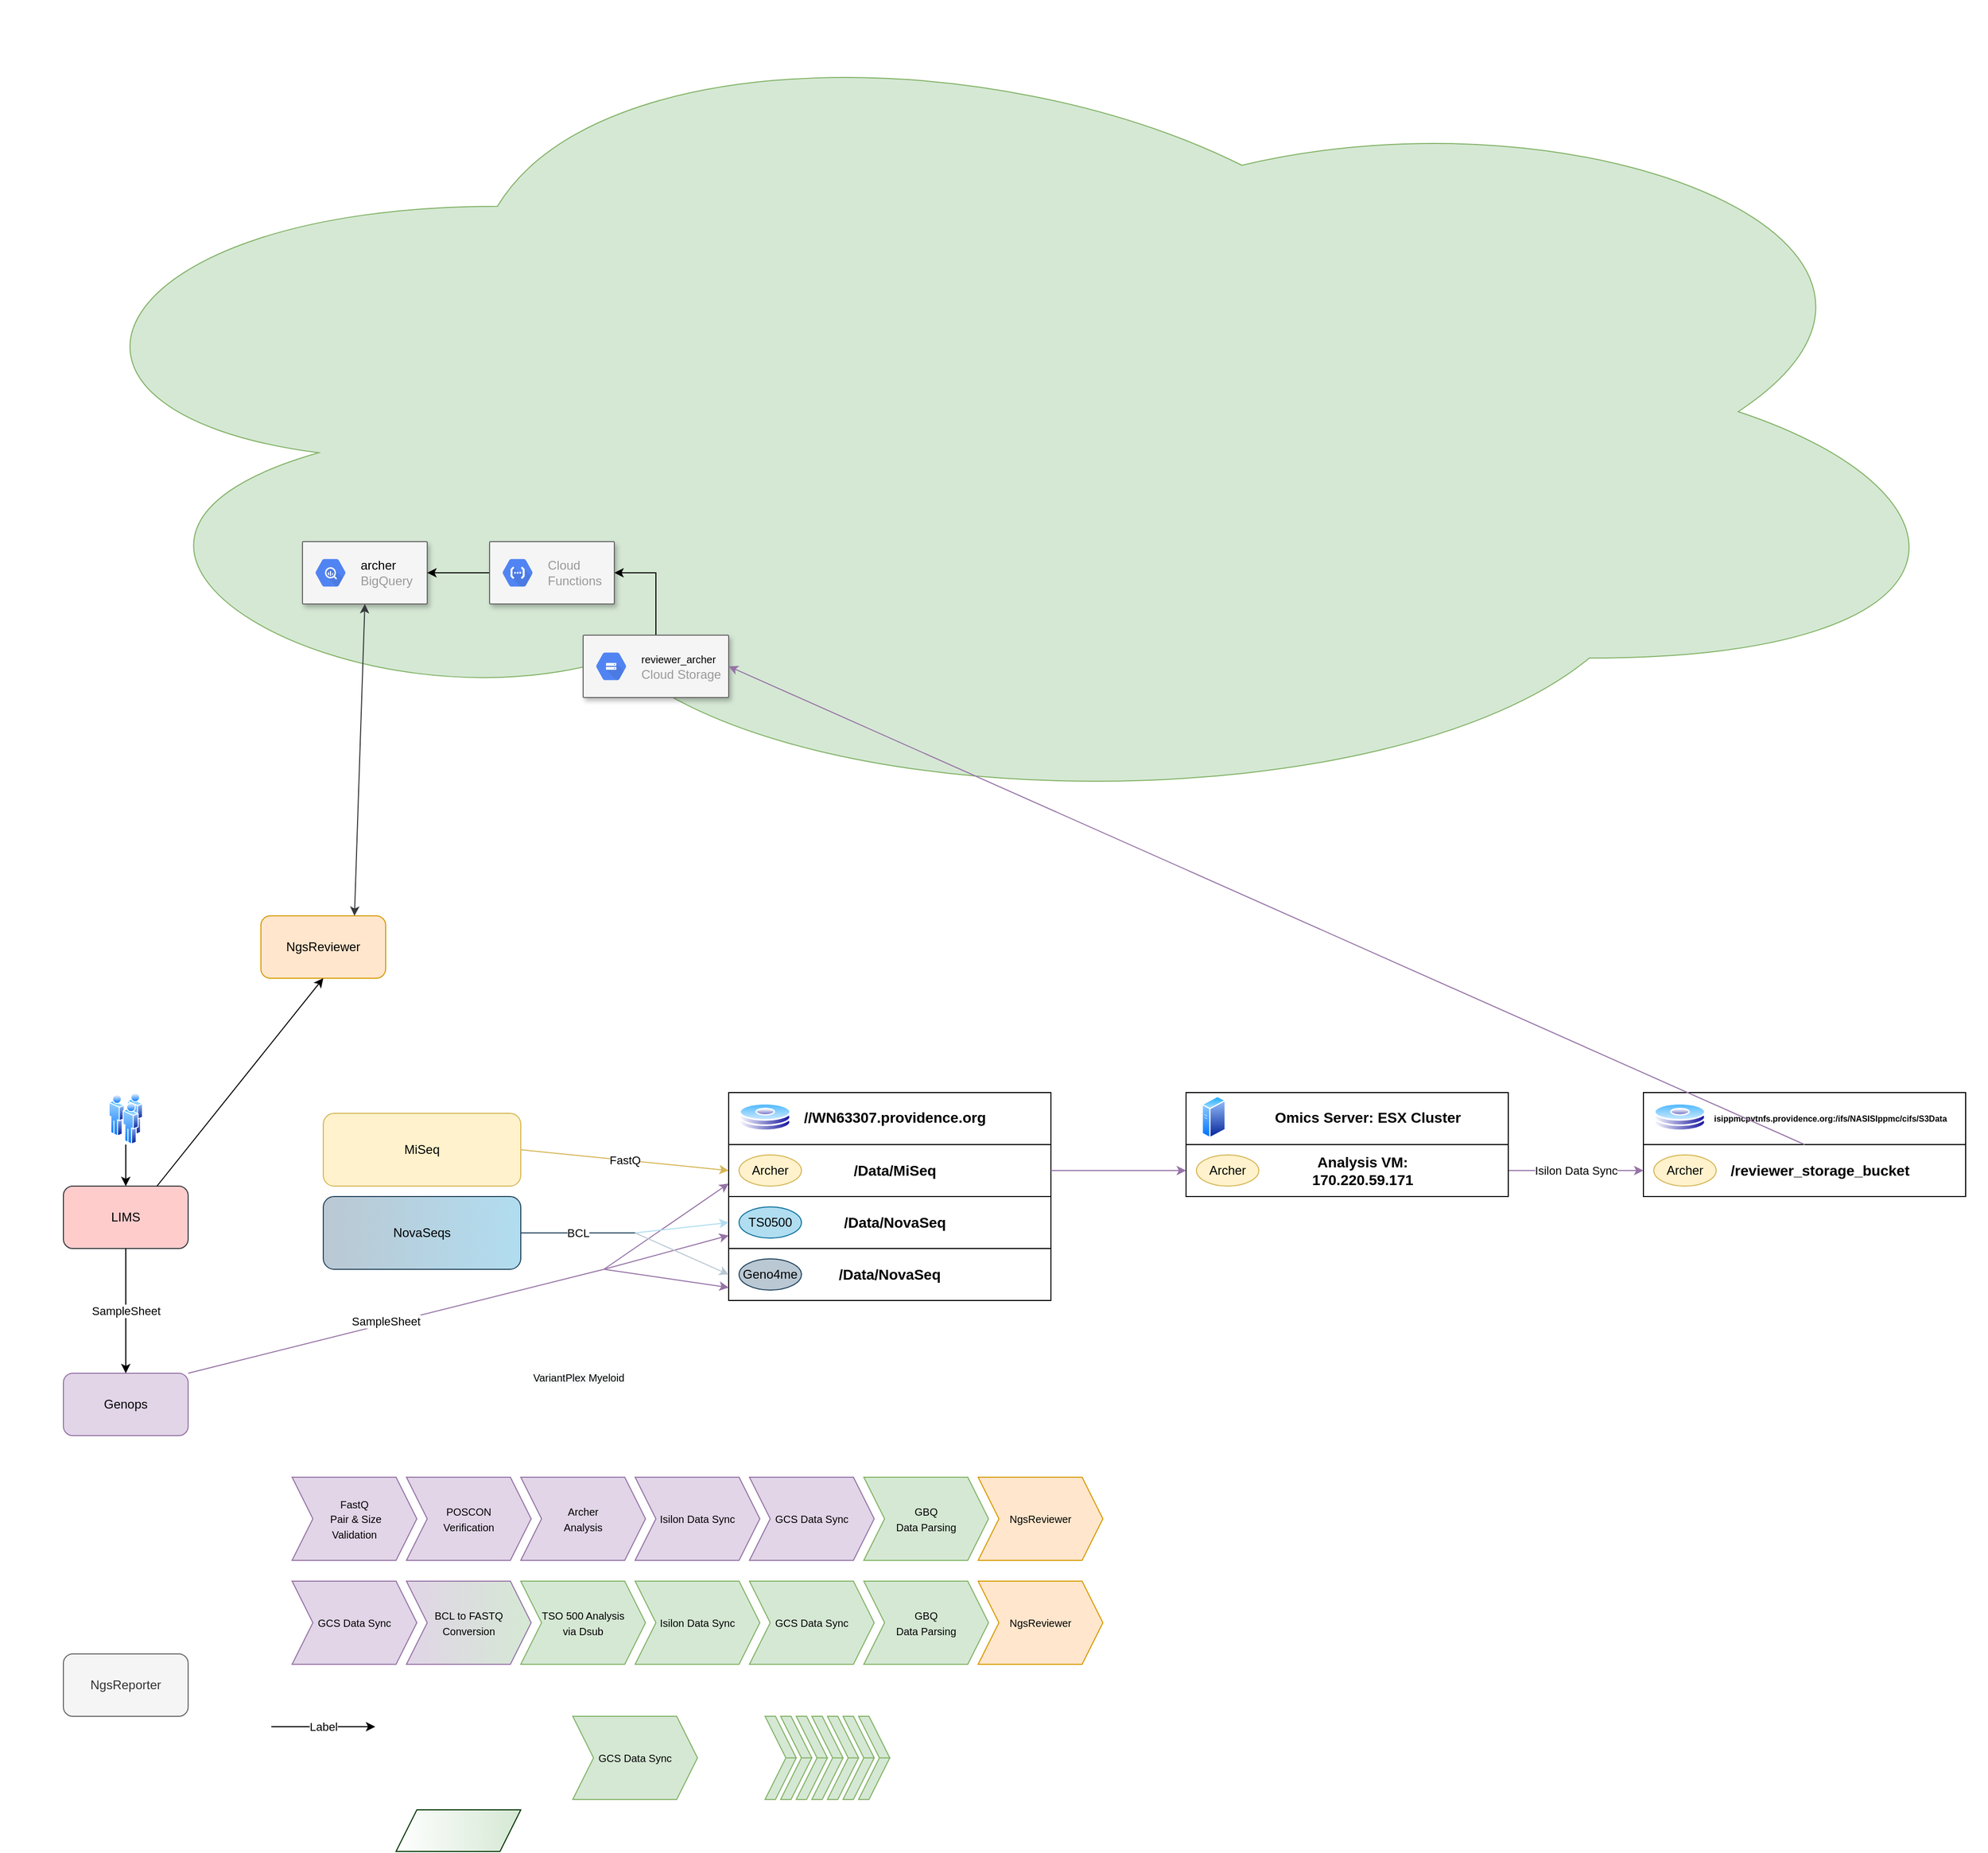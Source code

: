 <mxfile version="15.1.0" type="github">
  <diagram id="yPxyJZ8AM_hMuL3Unpa9" name="complex gitflow">
    <mxGraphModel dx="1925" dy="2162" grid="1" gridSize="10" guides="1" tooltips="1" connect="1" arrows="1" fold="1" page="1" pageScale="1" pageWidth="1100" pageHeight="850" math="0" shadow="0">
      <root>
        <mxCell id="0" />
        <mxCell id="1" parent="0" />
        <mxCell id="WrQY5icMR6syhaIgD9Ea-43" value="" style="endArrow=none;html=1;exitX=1;exitY=0;exitDx=0;exitDy=0;fillColor=#e1d5e7;strokeColor=#9673a6;entryX=0.433;entryY=0.583;entryDx=0;entryDy=0;entryPerimeter=0;endFill=0;" edge="1" parent="1" source="WrQY5icMR6syhaIgD9Ea-9" target="WrQY5icMR6syhaIgD9Ea-47">
          <mxGeometry relative="1" as="geometry">
            <mxPoint x="-730" y="520" as="sourcePoint" />
            <mxPoint x="-470" y="160" as="targetPoint" />
          </mxGeometry>
        </mxCell>
        <mxCell id="WrQY5icMR6syhaIgD9Ea-44" value="SampleSheet" style="edgeLabel;resizable=0;html=1;align=center;verticalAlign=middle;" connectable="0" vertex="1" parent="WrQY5icMR6syhaIgD9Ea-43">
          <mxGeometry relative="1" as="geometry">
            <mxPoint x="-10" as="offset" />
          </mxGeometry>
        </mxCell>
        <mxCell id="WrQY5icMR6syhaIgD9Ea-1" value="MiSeq" style="rounded=1;whiteSpace=wrap;html=1;fillColor=#fff2cc;strokeColor=#d6b656;" vertex="1" parent="1">
          <mxGeometry x="-790" y="20" width="190" height="70" as="geometry" />
        </mxCell>
        <mxCell id="WrQY5icMR6syhaIgD9Ea-2" value="LIMS" style="rounded=1;whiteSpace=wrap;html=1;fillColor=#ffcccc;strokeColor=#36393d;" vertex="1" parent="1">
          <mxGeometry x="-1040" y="90" width="120" height="60" as="geometry" />
        </mxCell>
        <mxCell id="WrQY5icMR6syhaIgD9Ea-3" value="NovaSeqs" style="rounded=1;whiteSpace=wrap;html=1;strokeColor=#23445d;gradientDirection=east;fillColor=#BAC8D3;gradientColor=#B1DDF0;" vertex="1" parent="1">
          <mxGeometry x="-790" y="100" width="190" height="70" as="geometry" />
        </mxCell>
        <mxCell id="WrQY5icMR6syhaIgD9Ea-9" value="Genops" style="rounded=1;whiteSpace=wrap;html=1;fillColor=#e1d5e7;strokeColor=#9673a6;" vertex="1" parent="1">
          <mxGeometry x="-1040" y="270" width="120" height="60" as="geometry" />
        </mxCell>
        <mxCell id="WrQY5icMR6syhaIgD9Ea-27" value="" style="endArrow=classic;html=1;exitX=0.5;exitY=1;exitDx=0;exitDy=0;entryX=0.5;entryY=0;entryDx=0;entryDy=0;fillColor=#ffff88;" edge="1" parent="1" source="WrQY5icMR6syhaIgD9Ea-2" target="WrQY5icMR6syhaIgD9Ea-9">
          <mxGeometry relative="1" as="geometry">
            <mxPoint x="-980" y="360" as="sourcePoint" />
            <mxPoint x="-880" y="360" as="targetPoint" />
          </mxGeometry>
        </mxCell>
        <mxCell id="WrQY5icMR6syhaIgD9Ea-28" value="SampleSheet" style="edgeLabel;resizable=0;html=1;align=center;verticalAlign=middle;" connectable="0" vertex="1" parent="WrQY5icMR6syhaIgD9Ea-27">
          <mxGeometry relative="1" as="geometry" />
        </mxCell>
        <mxCell id="WrQY5icMR6syhaIgD9Ea-33" value="" style="endArrow=none;html=1;exitX=1;exitY=0.5;exitDx=0;exitDy=0;fillColor=#bac8d3;strokeColor=#23445d;endFill=0;" edge="1" parent="1" source="WrQY5icMR6syhaIgD9Ea-3">
          <mxGeometry relative="1" as="geometry">
            <mxPoint x="-540" y="380" as="sourcePoint" />
            <mxPoint x="-490" y="135" as="targetPoint" />
          </mxGeometry>
        </mxCell>
        <mxCell id="WrQY5icMR6syhaIgD9Ea-34" value="BCL" style="edgeLabel;resizable=0;html=1;align=center;verticalAlign=middle;" connectable="0" vertex="1" parent="WrQY5icMR6syhaIgD9Ea-33">
          <mxGeometry relative="1" as="geometry" />
        </mxCell>
        <mxCell id="WrQY5icMR6syhaIgD9Ea-35" value="" style="endArrow=classic;html=1;exitX=1;exitY=0.5;exitDx=0;exitDy=0;entryX=0;entryY=0.5;entryDx=0;entryDy=0;fillColor=#fff2cc;strokeColor=#d6b656;" edge="1" parent="1" source="WrQY5icMR6syhaIgD9Ea-1" target="WrQY5icMR6syhaIgD9Ea-14">
          <mxGeometry relative="1" as="geometry">
            <mxPoint x="-580" y="189.71" as="sourcePoint" />
            <mxPoint x="-480" y="189.71" as="targetPoint" />
          </mxGeometry>
        </mxCell>
        <mxCell id="WrQY5icMR6syhaIgD9Ea-36" value="FastQ" style="edgeLabel;resizable=0;html=1;align=center;verticalAlign=middle;" connectable="0" vertex="1" parent="WrQY5icMR6syhaIgD9Ea-35">
          <mxGeometry relative="1" as="geometry" />
        </mxCell>
        <mxCell id="WrQY5icMR6syhaIgD9Ea-39" value="" style="endArrow=classic;html=1;" edge="1" parent="1">
          <mxGeometry relative="1" as="geometry">
            <mxPoint x="-840" y="610" as="sourcePoint" />
            <mxPoint x="-740" y="610" as="targetPoint" />
          </mxGeometry>
        </mxCell>
        <mxCell id="WrQY5icMR6syhaIgD9Ea-40" value="Label" style="edgeLabel;resizable=0;html=1;align=center;verticalAlign=middle;" connectable="0" vertex="1" parent="WrQY5icMR6syhaIgD9Ea-39">
          <mxGeometry relative="1" as="geometry" />
        </mxCell>
        <mxCell id="WrQY5icMR6syhaIgD9Ea-41" value="" style="endArrow=classic;html=1;exitX=1;exitY=0.5;exitDx=0;exitDy=0;entryX=0;entryY=0.5;entryDx=0;entryDy=0;fillColor=#e1d5e7;strokeColor=#9673a6;" edge="1" parent="1" source="WrQY5icMR6syhaIgD9Ea-89" target="WrQY5icMR6syhaIgD9Ea-77">
          <mxGeometry relative="1" as="geometry">
            <mxPoint x="60" y="150" as="sourcePoint" />
            <mxPoint x="220" y="60" as="targetPoint" />
          </mxGeometry>
        </mxCell>
        <mxCell id="WrQY5icMR6syhaIgD9Ea-42" value="Isilon Data Sync" style="edgeLabel;resizable=0;html=1;align=center;verticalAlign=middle;" connectable="0" vertex="1" parent="WrQY5icMR6syhaIgD9Ea-41">
          <mxGeometry relative="1" as="geometry" />
        </mxCell>
        <mxCell id="WrQY5icMR6syhaIgD9Ea-46" value="" style="endArrow=classic;html=1;exitX=0.617;exitY=0.467;exitDx=0;exitDy=0;exitPerimeter=0;entryX=0;entryY=0.75;entryDx=0;entryDy=0;fillColor=#e1d5e7;strokeColor=#9673a6;" edge="1" parent="1" source="WrQY5icMR6syhaIgD9Ea-47" target="WrQY5icMR6syhaIgD9Ea-14">
          <mxGeometry width="50" height="50" relative="1" as="geometry">
            <mxPoint x="-430" y="120" as="sourcePoint" />
            <mxPoint x="-430" y="380" as="targetPoint" />
          </mxGeometry>
        </mxCell>
        <mxCell id="WrQY5icMR6syhaIgD9Ea-47" value="" style="shape=waypoint;sketch=0;fillStyle=solid;size=6;pointerEvents=1;points=[];fillColor=#e1d5e7;resizable=0;rotatable=0;perimeter=centerPerimeter;snapToPoint=1;strokeColor=#9673a6;opacity=0;" vertex="1" parent="1">
          <mxGeometry x="-540" y="150" width="40" height="40" as="geometry" />
        </mxCell>
        <mxCell id="WrQY5icMR6syhaIgD9Ea-48" value="" style="endArrow=classic;html=1;entryX=0;entryY=0.75;entryDx=0;entryDy=0;fillColor=#e1d5e7;strokeColor=#9673a6;" edge="1" parent="1" source="WrQY5icMR6syhaIgD9Ea-47" target="WrQY5icMR6syhaIgD9Ea-15">
          <mxGeometry width="50" height="50" relative="1" as="geometry">
            <mxPoint x="-460" y="170" as="sourcePoint" />
            <mxPoint x="-370" y="125" as="targetPoint" />
          </mxGeometry>
        </mxCell>
        <mxCell id="WrQY5icMR6syhaIgD9Ea-50" style="edgeStyle=orthogonalEdgeStyle;rounded=0;orthogonalLoop=1;jettySize=auto;html=1;exitX=0.5;exitY=1;exitDx=0;exitDy=0;entryX=0.5;entryY=0;entryDx=0;entryDy=0;endArrow=classic;endFill=1;" edge="1" parent="1" source="WrQY5icMR6syhaIgD9Ea-49" target="WrQY5icMR6syhaIgD9Ea-2">
          <mxGeometry relative="1" as="geometry" />
        </mxCell>
        <mxCell id="WrQY5icMR6syhaIgD9Ea-49" value="" style="aspect=fixed;perimeter=ellipsePerimeter;html=1;align=center;shadow=0;dashed=0;spacingTop=3;image;image=img/lib/active_directory/users.svg;gradientColor=#B0E3E6;gradientDirection=east;" vertex="1" parent="1">
          <mxGeometry x="-996.5" width="33" height="50" as="geometry" />
        </mxCell>
        <mxCell id="WrQY5icMR6syhaIgD9Ea-55" value="" style="group" vertex="1" connectable="0" parent="1">
          <mxGeometry x="-400" width="310" height="200" as="geometry" />
        </mxCell>
        <mxCell id="WrQY5icMR6syhaIgD9Ea-51" value="&lt;b&gt;&lt;font style=&quot;font-size: 14px&quot;&gt;/Data/NovaSeq&lt;/font&gt;&lt;/b&gt;" style="rounded=0;whiteSpace=wrap;html=1;" vertex="1" parent="WrQY5icMR6syhaIgD9Ea-55">
          <mxGeometry y="150" width="310" height="50" as="geometry" />
        </mxCell>
        <mxCell id="WrQY5icMR6syhaIgD9Ea-54" value="Geno4me" style="ellipse;whiteSpace=wrap;html=1;gradientDirection=east;fillColor=#bac8d3;strokeColor=#23445d;" vertex="1" parent="WrQY5icMR6syhaIgD9Ea-55">
          <mxGeometry x="10" y="160" width="60" height="30" as="geometry" />
        </mxCell>
        <mxCell id="WrQY5icMR6syhaIgD9Ea-12" value="" style="rounded=0;whiteSpace=wrap;html=1;" vertex="1" parent="WrQY5icMR6syhaIgD9Ea-55">
          <mxGeometry width="310" height="50" as="geometry" />
        </mxCell>
        <mxCell id="WrQY5icMR6syhaIgD9Ea-11" value="" style="aspect=fixed;perimeter=ellipsePerimeter;html=1;align=center;shadow=0;dashed=0;spacingTop=3;image;image=img/lib/active_directory/hard_disk.svg;" vertex="1" parent="WrQY5icMR6syhaIgD9Ea-55">
          <mxGeometry x="10" y="10" width="50" height="27" as="geometry" />
        </mxCell>
        <mxCell id="WrQY5icMR6syhaIgD9Ea-13" value="&lt;b&gt;&lt;font style=&quot;font-size: 14px&quot;&gt;//WN63307.providence.org&lt;/font&gt;&lt;/b&gt;" style="text;html=1;strokeColor=none;fillColor=none;align=center;verticalAlign=middle;whiteSpace=wrap;rounded=0;" vertex="1" parent="WrQY5icMR6syhaIgD9Ea-55">
          <mxGeometry x="70" y="13.5" width="180" height="20" as="geometry" />
        </mxCell>
        <mxCell id="WrQY5icMR6syhaIgD9Ea-14" value="" style="rounded=0;whiteSpace=wrap;html=1;" vertex="1" parent="WrQY5icMR6syhaIgD9Ea-55">
          <mxGeometry y="50" width="310" height="50" as="geometry" />
        </mxCell>
        <mxCell id="WrQY5icMR6syhaIgD9Ea-15" value="" style="rounded=0;whiteSpace=wrap;html=1;" vertex="1" parent="WrQY5icMR6syhaIgD9Ea-55">
          <mxGeometry y="100" width="310" height="50" as="geometry" />
        </mxCell>
        <mxCell id="WrQY5icMR6syhaIgD9Ea-17" value="&lt;b&gt;&lt;font style=&quot;font-size: 14px&quot;&gt;/Data/MiSeq&lt;/font&gt;&lt;/b&gt;" style="text;html=1;strokeColor=none;fillColor=none;align=center;verticalAlign=middle;whiteSpace=wrap;rounded=0;" vertex="1" parent="WrQY5icMR6syhaIgD9Ea-55">
          <mxGeometry x="70" y="65" width="180" height="20" as="geometry" />
        </mxCell>
        <mxCell id="WrQY5icMR6syhaIgD9Ea-18" value="&lt;b&gt;&lt;font style=&quot;font-size: 14px&quot;&gt;/Data/NovaSeq&lt;/font&gt;&lt;/b&gt;" style="text;html=1;strokeColor=none;fillColor=none;align=center;verticalAlign=middle;whiteSpace=wrap;rounded=0;" vertex="1" parent="WrQY5icMR6syhaIgD9Ea-55">
          <mxGeometry x="70" y="115" width="180" height="20" as="geometry" />
        </mxCell>
        <mxCell id="WrQY5icMR6syhaIgD9Ea-52" value="Archer" style="ellipse;whiteSpace=wrap;html=1;gradientDirection=east;fillColor=#fff2cc;strokeColor=#d6b656;" vertex="1" parent="WrQY5icMR6syhaIgD9Ea-55">
          <mxGeometry x="10" y="60" width="60" height="30" as="geometry" />
        </mxCell>
        <mxCell id="WrQY5icMR6syhaIgD9Ea-53" value="TS0500" style="ellipse;whiteSpace=wrap;html=1;gradientDirection=east;fillColor=#b1ddf0;strokeColor=#10739e;" vertex="1" parent="WrQY5icMR6syhaIgD9Ea-55">
          <mxGeometry x="10" y="110" width="60" height="30" as="geometry" />
        </mxCell>
        <mxCell id="WrQY5icMR6syhaIgD9Ea-56" value="" style="shape=waypoint;sketch=0;fillStyle=solid;size=6;pointerEvents=1;points=[];fillColor=none;resizable=0;rotatable=0;perimeter=centerPerimeter;snapToPoint=1;opacity=0;" vertex="1" parent="1">
          <mxGeometry x="-510" y="115" width="40" height="40" as="geometry" />
        </mxCell>
        <mxCell id="WrQY5icMR6syhaIgD9Ea-58" value="" style="endArrow=classic;html=1;entryX=0;entryY=0.5;entryDx=0;entryDy=0;fillColor=#b0e3e6;strokeColor=#B1DDF0;" edge="1" parent="1" source="WrQY5icMR6syhaIgD9Ea-56" target="WrQY5icMR6syhaIgD9Ea-15">
          <mxGeometry width="50" height="50" relative="1" as="geometry">
            <mxPoint x="-550" y="310" as="sourcePoint" />
            <mxPoint x="-500" y="260" as="targetPoint" />
          </mxGeometry>
        </mxCell>
        <mxCell id="WrQY5icMR6syhaIgD9Ea-59" value="" style="endArrow=classic;html=1;entryX=0;entryY=0.5;entryDx=0;entryDy=0;fillColor=#bac8d3;strokeColor=#BAC8D3;" edge="1" parent="1" source="WrQY5icMR6syhaIgD9Ea-56" target="WrQY5icMR6syhaIgD9Ea-51">
          <mxGeometry width="50" height="50" relative="1" as="geometry">
            <mxPoint x="-470" y="310" as="sourcePoint" />
            <mxPoint x="-420" y="260" as="targetPoint" />
          </mxGeometry>
        </mxCell>
        <mxCell id="WrQY5icMR6syhaIgD9Ea-60" value="" style="endArrow=classic;html=1;entryX=0;entryY=0.75;entryDx=0;entryDy=0;fillColor=#e1d5e7;strokeColor=#9673a6;exitX=0.569;exitY=0.565;exitDx=0;exitDy=0;exitPerimeter=0;" edge="1" parent="1" source="WrQY5icMR6syhaIgD9Ea-47" target="WrQY5icMR6syhaIgD9Ea-51">
          <mxGeometry width="50" height="50" relative="1" as="geometry">
            <mxPoint x="-510" y="180" as="sourcePoint" />
            <mxPoint x="-390" y="147.5" as="targetPoint" />
          </mxGeometry>
        </mxCell>
        <mxCell id="WrQY5icMR6syhaIgD9Ea-63" value="&lt;font style=&quot;font-size: 10px&quot;&gt;FastQ&lt;br&gt;&amp;nbsp;Pair &amp;amp; Size &lt;br&gt;Validation&lt;/font&gt;" style="shape=step;perimeter=stepPerimeter;whiteSpace=wrap;html=1;fixedSize=1;gradientDirection=east;fillColor=#e1d5e7;strokeColor=#9673a6;" vertex="1" parent="1">
          <mxGeometry x="-820" y="370" width="120" height="80" as="geometry" />
        </mxCell>
        <mxCell id="WrQY5icMR6syhaIgD9Ea-64" value="&lt;font style=&quot;font-size: 10px&quot;&gt;POSCON &lt;br&gt;Verification&lt;/font&gt;" style="shape=step;perimeter=stepPerimeter;whiteSpace=wrap;html=1;fixedSize=1;gradientDirection=east;fillColor=#e1d5e7;strokeColor=#9673a6;" vertex="1" parent="1">
          <mxGeometry x="-710" y="370" width="120" height="80" as="geometry" />
        </mxCell>
        <mxCell id="WrQY5icMR6syhaIgD9Ea-65" value="&lt;font style=&quot;font-size: 10px&quot;&gt;Archer &lt;br&gt;Analysis&lt;br&gt;&lt;/font&gt;" style="shape=step;perimeter=stepPerimeter;whiteSpace=wrap;html=1;fixedSize=1;gradientDirection=east;fillColor=#e1d5e7;strokeColor=#9673a6;" vertex="1" parent="1">
          <mxGeometry x="-600" y="370" width="120" height="80" as="geometry" />
        </mxCell>
        <mxCell id="WrQY5icMR6syhaIgD9Ea-66" value="&lt;font style=&quot;font-size: 10px&quot;&gt;Isilon Data Sync&lt;/font&gt;" style="shape=step;perimeter=stepPerimeter;whiteSpace=wrap;html=1;fixedSize=1;gradientDirection=east;fillColor=#e1d5e7;strokeColor=#9673a6;" vertex="1" parent="1">
          <mxGeometry x="-490" y="370" width="120" height="80" as="geometry" />
        </mxCell>
        <mxCell id="WrQY5icMR6syhaIgD9Ea-67" value="&lt;font style=&quot;font-size: 10px&quot;&gt;GCS Data Sync&lt;/font&gt;" style="shape=step;perimeter=stepPerimeter;whiteSpace=wrap;html=1;fixedSize=1;gradientDirection=east;fillColor=#e1d5e7;strokeColor=#9673a6;" vertex="1" parent="1">
          <mxGeometry x="-380" y="370" width="120" height="80" as="geometry" />
        </mxCell>
        <mxCell id="WrQY5icMR6syhaIgD9Ea-68" value="&lt;font style=&quot;font-size: 10px&quot;&gt;GBQ&lt;br&gt;Data Parsing&lt;/font&gt;" style="shape=step;perimeter=stepPerimeter;whiteSpace=wrap;html=1;fixedSize=1;gradientDirection=east;fillColor=#d5e8d4;strokeColor=#82b366;" vertex="1" parent="1">
          <mxGeometry x="-270" y="370" width="120" height="80" as="geometry" />
        </mxCell>
        <mxCell id="WrQY5icMR6syhaIgD9Ea-69" value="&lt;span style=&quot;color: rgb(0 , 0 , 0) ; font-family: &amp;#34;helvetica&amp;#34; ; font-size: 10px ; font-style: normal ; font-weight: 400 ; letter-spacing: normal ; text-align: center ; text-indent: 0px ; text-transform: none ; word-spacing: 0px ; background-color: rgb(248 , 249 , 250) ; display: inline ; float: none&quot;&gt;VariantPlex&amp;nbsp;&lt;/span&gt;&lt;span style=&quot;color: rgb(0 , 0 , 0) ; font-family: &amp;#34;helvetica&amp;#34; ; font-size: 10px ; font-style: normal ; font-weight: 400 ; letter-spacing: normal ; text-align: center ; text-indent: 0px ; text-transform: none ; word-spacing: 0px ; background-color: rgb(248 , 249 , 250) ; display: inline ; float: none&quot;&gt;Myeloid&lt;/span&gt;" style="text;whiteSpace=wrap;html=1;" vertex="1" parent="1">
          <mxGeometry x="-590" y="260" width="150" height="60" as="geometry" />
        </mxCell>
        <mxCell id="WrQY5icMR6syhaIgD9Ea-70" value="&lt;span style=&quot;font-size: 10px&quot;&gt;NgsReviewer&lt;/span&gt;" style="shape=step;perimeter=stepPerimeter;whiteSpace=wrap;html=1;fixedSize=1;gradientDirection=east;fillColor=#ffe6cc;strokeColor=#d79b00;" vertex="1" parent="1">
          <mxGeometry x="-160" y="370" width="120" height="80" as="geometry" />
        </mxCell>
        <mxCell id="WrQY5icMR6syhaIgD9Ea-92" value="" style="group" vertex="1" connectable="0" parent="1">
          <mxGeometry x="40" width="310" height="100" as="geometry" />
        </mxCell>
        <mxCell id="WrQY5icMR6syhaIgD9Ea-86" value="" style="rounded=0;whiteSpace=wrap;html=1;" vertex="1" parent="WrQY5icMR6syhaIgD9Ea-92">
          <mxGeometry width="310" height="50" as="geometry" />
        </mxCell>
        <mxCell id="WrQY5icMR6syhaIgD9Ea-88" value="&lt;b&gt;&lt;font style=&quot;font-size: 14px&quot;&gt;Omics Server: ESX Cluster&lt;/font&gt;&lt;/b&gt;" style="text;html=1;strokeColor=none;fillColor=none;align=center;verticalAlign=middle;whiteSpace=wrap;rounded=0;" vertex="1" parent="WrQY5icMR6syhaIgD9Ea-92">
          <mxGeometry x="80" y="13.5" width="190" height="20" as="geometry" />
        </mxCell>
        <mxCell id="WrQY5icMR6syhaIgD9Ea-89" value="" style="rounded=0;whiteSpace=wrap;html=1;" vertex="1" parent="WrQY5icMR6syhaIgD9Ea-92">
          <mxGeometry y="50" width="310" height="50" as="geometry" />
        </mxCell>
        <mxCell id="WrQY5icMR6syhaIgD9Ea-90" value="&lt;b&gt;&lt;font style=&quot;font-size: 14px&quot;&gt;Analysis VM: 170.220.59.171&lt;/font&gt;&lt;/b&gt;" style="text;html=1;strokeColor=none;fillColor=none;align=center;verticalAlign=middle;whiteSpace=wrap;rounded=0;" vertex="1" parent="WrQY5icMR6syhaIgD9Ea-92">
          <mxGeometry x="80" y="65" width="180" height="20" as="geometry" />
        </mxCell>
        <mxCell id="WrQY5icMR6syhaIgD9Ea-91" value="Archer" style="ellipse;whiteSpace=wrap;html=1;gradientDirection=east;fillColor=#fff2cc;strokeColor=#d6b656;" vertex="1" parent="WrQY5icMR6syhaIgD9Ea-92">
          <mxGeometry x="10" y="60" width="60" height="30" as="geometry" />
        </mxCell>
        <mxCell id="WrQY5icMR6syhaIgD9Ea-93" value="" style="aspect=fixed;perimeter=ellipsePerimeter;html=1;align=center;shadow=0;dashed=0;spacingTop=3;image;image=img/lib/active_directory/generic_server.svg;strokeColor=#E1D5E7;fillColor=#000000;gradientColor=none;gradientDirection=east;" vertex="1" parent="WrQY5icMR6syhaIgD9Ea-92">
          <mxGeometry x="15" y="2.75" width="23.24" height="41.5" as="geometry" />
        </mxCell>
        <mxCell id="WrQY5icMR6syhaIgD9Ea-94" value="" style="group" vertex="1" connectable="0" parent="1">
          <mxGeometry x="480" width="310" height="100" as="geometry" />
        </mxCell>
        <mxCell id="WrQY5icMR6syhaIgD9Ea-77" value="" style="rounded=0;whiteSpace=wrap;html=1;" vertex="1" parent="WrQY5icMR6syhaIgD9Ea-94">
          <mxGeometry y="50" width="310" height="50" as="geometry" />
        </mxCell>
        <mxCell id="WrQY5icMR6syhaIgD9Ea-79" value="&lt;b&gt;&lt;font style=&quot;font-size: 14px&quot;&gt;/reviewer_storage_bucket&lt;/font&gt;&lt;/b&gt;" style="text;html=1;strokeColor=none;fillColor=none;align=center;verticalAlign=middle;whiteSpace=wrap;rounded=0;" vertex="1" parent="WrQY5icMR6syhaIgD9Ea-94">
          <mxGeometry x="80" y="65" width="180" height="20" as="geometry" />
        </mxCell>
        <mxCell id="WrQY5icMR6syhaIgD9Ea-81" value="Archer" style="ellipse;whiteSpace=wrap;html=1;gradientDirection=east;fillColor=#fff2cc;strokeColor=#d6b656;" vertex="1" parent="WrQY5icMR6syhaIgD9Ea-94">
          <mxGeometry x="10" y="60" width="60" height="30" as="geometry" />
        </mxCell>
        <mxCell id="WrQY5icMR6syhaIgD9Ea-74" value="" style="rounded=0;whiteSpace=wrap;html=1;" vertex="1" parent="WrQY5icMR6syhaIgD9Ea-94">
          <mxGeometry width="310" height="50" as="geometry" />
        </mxCell>
        <mxCell id="WrQY5icMR6syhaIgD9Ea-75" value="" style="aspect=fixed;perimeter=ellipsePerimeter;html=1;align=center;shadow=0;dashed=0;spacingTop=3;image;image=img/lib/active_directory/hard_disk.svg;" vertex="1" parent="WrQY5icMR6syhaIgD9Ea-94">
          <mxGeometry x="10" y="10" width="50" height="27" as="geometry" />
        </mxCell>
        <mxCell id="WrQY5icMR6syhaIgD9Ea-76" value="&lt;b&gt;&lt;font style=&quot;font-size: 8px&quot;&gt;isippmcpvtnfs.providence.org:/ifs/NASISIppmc/cifs/S3Data&lt;/font&gt;&lt;/b&gt;" style="text;html=1;strokeColor=none;fillColor=none;align=center;verticalAlign=middle;whiteSpace=wrap;rounded=0;" vertex="1" parent="WrQY5icMR6syhaIgD9Ea-94">
          <mxGeometry x="90" y="13.5" width="180" height="20" as="geometry" />
        </mxCell>
        <mxCell id="WrQY5icMR6syhaIgD9Ea-96" value="" style="endArrow=classic;html=1;exitX=1;exitY=0.5;exitDx=0;exitDy=0;entryX=0;entryY=0.5;entryDx=0;entryDy=0;fillColor=#e1d5e7;strokeColor=#9673a6;" edge="1" parent="1" source="WrQY5icMR6syhaIgD9Ea-14" target="WrQY5icMR6syhaIgD9Ea-89">
          <mxGeometry width="50" height="50" relative="1" as="geometry">
            <mxPoint x="-20" y="160" as="sourcePoint" />
            <mxPoint x="30" y="110" as="targetPoint" />
          </mxGeometry>
        </mxCell>
        <mxCell id="WrQY5icMR6syhaIgD9Ea-97" value="" style="ellipse;shape=cloud;whiteSpace=wrap;html=1;gradientDirection=east;strokeColor=#82b366;fillColor=#d5e8d4;" vertex="1" parent="1">
          <mxGeometry x="-1100" y="-1050" width="1910" height="790" as="geometry" />
        </mxCell>
        <mxCell id="WrQY5icMR6syhaIgD9Ea-111" style="edgeStyle=orthogonalEdgeStyle;rounded=0;orthogonalLoop=1;jettySize=auto;html=1;exitX=0.5;exitY=0;exitDx=0;exitDy=0;entryX=1;entryY=0.5;entryDx=0;entryDy=0;endArrow=classic;endFill=1;" edge="1" parent="1" source="WrQY5icMR6syhaIgD9Ea-103" target="WrQY5icMR6syhaIgD9Ea-107">
          <mxGeometry relative="1" as="geometry" />
        </mxCell>
        <mxCell id="WrQY5icMR6syhaIgD9Ea-103" value="" style="strokeColor=#666666;shadow=1;strokeWidth=1;rounded=1;absoluteArcSize=1;arcSize=2;gradientDirection=east;fillColor=#f5f5f5;fontColor=#333333;" vertex="1" parent="1">
          <mxGeometry x="-540" y="-440" width="140" height="60" as="geometry" />
        </mxCell>
        <mxCell id="WrQY5icMR6syhaIgD9Ea-104" value="&lt;font style=&quot;font-size: 10px&quot;&gt;&lt;font color=&quot;#000000&quot; style=&quot;font-size: 10px&quot;&gt;reviewer_archer&lt;/font&gt;&lt;br&gt;&lt;/font&gt;Cloud Storage" style="dashed=0;connectable=0;html=1;fillColor=#5184F3;strokeColor=none;shape=mxgraph.gcp2.hexIcon;prIcon=cloud_storage;part=1;labelPosition=right;verticalLabelPosition=middle;align=left;verticalAlign=middle;spacingLeft=5;fontColor=#999999;fontSize=12;" vertex="1" parent="WrQY5icMR6syhaIgD9Ea-103">
          <mxGeometry y="0.5" width="44" height="39" relative="1" as="geometry">
            <mxPoint x="5" y="-19.5" as="offset" />
          </mxGeometry>
        </mxCell>
        <mxCell id="WrQY5icMR6syhaIgD9Ea-105" value="" style="strokeColor=#666666;shadow=1;strokeWidth=1;rounded=1;absoluteArcSize=1;arcSize=2;gradientDirection=east;fillColor=#f5f5f5;fontColor=#333333;" vertex="1" parent="1">
          <mxGeometry x="-810" y="-530" width="120" height="60" as="geometry" />
        </mxCell>
        <mxCell id="WrQY5icMR6syhaIgD9Ea-106" value="&lt;font color=&quot;#000000&quot;&gt;archer&lt;/font&gt;&lt;br&gt;BigQuery" style="dashed=0;connectable=0;html=1;fillColor=#5184F3;strokeColor=none;shape=mxgraph.gcp2.hexIcon;prIcon=bigquery;part=1;labelPosition=right;verticalLabelPosition=middle;align=left;verticalAlign=middle;spacingLeft=5;fontColor=#999999;fontSize=12;" vertex="1" parent="WrQY5icMR6syhaIgD9Ea-105">
          <mxGeometry y="0.5" width="44" height="39" relative="1" as="geometry">
            <mxPoint x="5" y="-19.5" as="offset" />
          </mxGeometry>
        </mxCell>
        <mxCell id="WrQY5icMR6syhaIgD9Ea-112" style="edgeStyle=orthogonalEdgeStyle;rounded=0;orthogonalLoop=1;jettySize=auto;html=1;exitX=0;exitY=0.5;exitDx=0;exitDy=0;entryX=1;entryY=0.5;entryDx=0;entryDy=0;endArrow=classic;endFill=1;" edge="1" parent="1" source="WrQY5icMR6syhaIgD9Ea-107" target="WrQY5icMR6syhaIgD9Ea-105">
          <mxGeometry relative="1" as="geometry" />
        </mxCell>
        <mxCell id="WrQY5icMR6syhaIgD9Ea-107" value="" style="strokeColor=#666666;shadow=1;strokeWidth=1;rounded=1;absoluteArcSize=1;arcSize=2;gradientDirection=east;fillColor=#f5f5f5;fontColor=#333333;" vertex="1" parent="1">
          <mxGeometry x="-630" y="-530" width="120" height="60" as="geometry" />
        </mxCell>
        <mxCell id="WrQY5icMR6syhaIgD9Ea-108" value="Cloud&#xa;Functions" style="dashed=0;connectable=0;html=1;fillColor=#5184F3;strokeColor=none;shape=mxgraph.gcp2.hexIcon;prIcon=cloud_functions;part=1;labelPosition=right;verticalLabelPosition=middle;align=left;verticalAlign=middle;spacingLeft=5;fontColor=#999999;fontSize=12;" vertex="1" parent="WrQY5icMR6syhaIgD9Ea-107">
          <mxGeometry y="0.5" width="44" height="39" relative="1" as="geometry">
            <mxPoint x="5" y="-19.5" as="offset" />
          </mxGeometry>
        </mxCell>
        <mxCell id="WrQY5icMR6syhaIgD9Ea-110" value="" style="endArrow=classic;html=1;strokeColor=#9673a6;exitX=0.5;exitY=0;exitDx=0;exitDy=0;fillColor=#e1d5e7;entryX=1;entryY=0.5;entryDx=0;entryDy=0;" edge="1" parent="1" source="WrQY5icMR6syhaIgD9Ea-77" target="WrQY5icMR6syhaIgD9Ea-103">
          <mxGeometry width="50" height="50" relative="1" as="geometry">
            <mxPoint x="410" y="-370" as="sourcePoint" />
            <mxPoint y="-350" as="targetPoint" />
          </mxGeometry>
        </mxCell>
        <mxCell id="WrQY5icMR6syhaIgD9Ea-113" value="NgsReviewer" style="rounded=1;whiteSpace=wrap;html=1;fillColor=#ffe6cc;strokeColor=#d79b00;" vertex="1" parent="1">
          <mxGeometry x="-850" y="-170" width="120" height="60" as="geometry" />
        </mxCell>
        <mxCell id="WrQY5icMR6syhaIgD9Ea-114" value="NgsReporter" style="rounded=1;whiteSpace=wrap;html=1;fillColor=#f5f5f5;strokeColor=#666666;fontColor=#333333;" vertex="1" parent="1">
          <mxGeometry x="-1040" y="540" width="120" height="60" as="geometry" />
        </mxCell>
        <mxCell id="WrQY5icMR6syhaIgD9Ea-115" value="" style="endArrow=classic;startArrow=classic;html=1;strokeColor=#36393d;exitX=0.75;exitY=0;exitDx=0;exitDy=0;entryX=0.5;entryY=1;entryDx=0;entryDy=0;fillColor=#ffcc99;" edge="1" parent="1" source="WrQY5icMR6syhaIgD9Ea-113" target="WrQY5icMR6syhaIgD9Ea-105">
          <mxGeometry width="50" height="50" relative="1" as="geometry">
            <mxPoint x="-900" y="370" as="sourcePoint" />
            <mxPoint x="-850" y="320" as="targetPoint" />
          </mxGeometry>
        </mxCell>
        <mxCell id="WrQY5icMR6syhaIgD9Ea-116" value="" style="endArrow=classic;html=1;strokeColor=#000000;exitX=0.75;exitY=0;exitDx=0;exitDy=0;entryX=0.5;entryY=1;entryDx=0;entryDy=0;" edge="1" parent="1" source="WrQY5icMR6syhaIgD9Ea-2" target="WrQY5icMR6syhaIgD9Ea-113">
          <mxGeometry width="50" height="50" relative="1" as="geometry">
            <mxPoint x="-850" as="sourcePoint" />
            <mxPoint x="-800" y="-50" as="targetPoint" />
          </mxGeometry>
        </mxCell>
        <mxCell id="WrQY5icMR6syhaIgD9Ea-117" value="&lt;span style=&quot;font-size: 10px&quot;&gt;GCS Data Sync&lt;/span&gt;" style="shape=step;perimeter=stepPerimeter;whiteSpace=wrap;html=1;fixedSize=1;gradientDirection=east;fillColor=#e1d5e7;strokeColor=#9673a6;" vertex="1" parent="1">
          <mxGeometry x="-820" y="470" width="120" height="80" as="geometry" />
        </mxCell>
        <mxCell id="WrQY5icMR6syhaIgD9Ea-118" value="&lt;span style=&quot;font-size: 10px&quot;&gt;BCL to FASTQ Conversion&lt;/span&gt;" style="shape=step;perimeter=stepPerimeter;whiteSpace=wrap;html=1;fixedSize=1;gradientDirection=east;fillColor=#e1d5e7;strokeColor=#9673a6;gradientColor=#D5E8D4;" vertex="1" parent="1">
          <mxGeometry x="-710" y="470" width="120" height="80" as="geometry" />
        </mxCell>
        <mxCell id="WrQY5icMR6syhaIgD9Ea-119" value="&lt;font style=&quot;font-size: 10px&quot;&gt;TSO 500 Analysis &lt;br&gt;via Dsub&lt;br&gt;&lt;/font&gt;" style="shape=step;perimeter=stepPerimeter;whiteSpace=wrap;html=1;fixedSize=1;gradientDirection=east;fillColor=#d5e8d4;strokeColor=#82b366;" vertex="1" parent="1">
          <mxGeometry x="-600" y="470" width="120" height="80" as="geometry" />
        </mxCell>
        <mxCell id="WrQY5icMR6syhaIgD9Ea-120" value="&lt;font style=&quot;font-size: 10px&quot;&gt;Isilon Data Sync&lt;/font&gt;" style="shape=step;perimeter=stepPerimeter;whiteSpace=wrap;html=1;fixedSize=1;gradientDirection=east;strokeColor=#82b366;sketch=0;rounded=0;shadow=0;fillStyle=solid;fillColor=#d5e8d4;" vertex="1" parent="1">
          <mxGeometry x="-490" y="470" width="120" height="80" as="geometry" />
        </mxCell>
        <mxCell id="WrQY5icMR6syhaIgD9Ea-121" value="&lt;font style=&quot;font-size: 10px&quot;&gt;GCS Data Sync&lt;/font&gt;" style="shape=step;perimeter=stepPerimeter;whiteSpace=wrap;html=1;fixedSize=1;gradientDirection=east;fillColor=#d5e8d4;strokeColor=#82b366;" vertex="1" parent="1">
          <mxGeometry x="-380" y="470" width="120" height="80" as="geometry" />
        </mxCell>
        <mxCell id="WrQY5icMR6syhaIgD9Ea-122" value="&lt;font style=&quot;font-size: 10px&quot;&gt;GBQ&lt;br&gt;Data Parsing&lt;/font&gt;" style="shape=step;perimeter=stepPerimeter;whiteSpace=wrap;html=1;fixedSize=1;gradientDirection=east;fillColor=#d5e8d4;strokeColor=#82b366;" vertex="1" parent="1">
          <mxGeometry x="-270" y="470" width="120" height="80" as="geometry" />
        </mxCell>
        <mxCell id="WrQY5icMR6syhaIgD9Ea-123" value="&lt;span style=&quot;font-size: 10px&quot;&gt;NgsReviewer&lt;/span&gt;" style="shape=step;perimeter=stepPerimeter;whiteSpace=wrap;html=1;fixedSize=1;gradientDirection=east;fillColor=#ffe6cc;strokeColor=#d79b00;" vertex="1" parent="1">
          <mxGeometry x="-160" y="470" width="120" height="80" as="geometry" />
        </mxCell>
        <mxCell id="WrQY5icMR6syhaIgD9Ea-124" value="" style="shape=parallelogram;perimeter=parallelogramPerimeter;whiteSpace=wrap;html=1;fixedSize=1;rounded=0;shadow=0;sketch=0;strokeColor=#003300;fillColor=#ffffff;gradientColor=#D5E8D4;gradientDirection=east;size=20;" vertex="1" parent="1">
          <mxGeometry x="-720" y="690" width="120" height="40" as="geometry" />
        </mxCell>
        <mxCell id="WrQY5icMR6syhaIgD9Ea-125" value="&lt;font style=&quot;font-size: 10px&quot;&gt;GCS Data Sync&lt;/font&gt;" style="shape=step;perimeter=stepPerimeter;whiteSpace=wrap;html=1;fixedSize=1;gradientDirection=east;fillColor=#d5e8d4;strokeColor=#82b366;" vertex="1" parent="1">
          <mxGeometry x="-550" y="600" width="120" height="80" as="geometry" />
        </mxCell>
        <mxCell id="WrQY5icMR6syhaIgD9Ea-129" value="" style="shape=parallelogram;perimeter=parallelogramPerimeter;whiteSpace=wrap;html=1;fixedSize=1;rounded=0;shadow=0;sketch=0;strokeColor=#82b366;fillColor=#d5e8d4;gradientDirection=east;size=20;" vertex="1" parent="1">
          <mxGeometry x="-350" y="640" width="30" height="40" as="geometry" />
        </mxCell>
        <mxCell id="WrQY5icMR6syhaIgD9Ea-131" value="" style="shape=parallelogram;perimeter=parallelogramPerimeter;whiteSpace=wrap;html=1;fixedSize=1;rounded=0;shadow=0;sketch=0;strokeColor=#82b366;fillColor=#d5e8d4;gradientDirection=east;size=20;" vertex="1" parent="1">
          <mxGeometry x="-335" y="640" width="30" height="40" as="geometry" />
        </mxCell>
        <mxCell id="WrQY5icMR6syhaIgD9Ea-132" value="" style="shape=parallelogram;perimeter=parallelogramPerimeter;whiteSpace=wrap;html=1;fixedSize=1;rounded=0;shadow=0;sketch=0;strokeColor=#82b366;fillColor=#d5e8d4;gradientDirection=east;size=20;" vertex="1" parent="1">
          <mxGeometry x="-305" y="640" width="30" height="40" as="geometry" />
        </mxCell>
        <mxCell id="WrQY5icMR6syhaIgD9Ea-133" value="" style="shape=parallelogram;perimeter=parallelogramPerimeter;whiteSpace=wrap;html=1;fixedSize=1;rounded=0;shadow=0;sketch=0;strokeColor=#82b366;fillColor=#d5e8d4;gradientDirection=east;size=20;" vertex="1" parent="1">
          <mxGeometry x="-320" y="640" width="30" height="40" as="geometry" />
        </mxCell>
        <mxCell id="WrQY5icMR6syhaIgD9Ea-134" value="" style="shape=parallelogram;perimeter=parallelogramPerimeter;whiteSpace=wrap;html=1;fixedSize=1;rounded=0;shadow=0;sketch=0;strokeColor=#82b366;fillColor=#d5e8d4;gradientDirection=east;size=20;" vertex="1" parent="1">
          <mxGeometry x="-290" y="640" width="30" height="40" as="geometry" />
        </mxCell>
        <mxCell id="WrQY5icMR6syhaIgD9Ea-135" value="" style="shape=parallelogram;perimeter=parallelogramPerimeter;whiteSpace=wrap;html=1;fixedSize=1;rounded=0;shadow=0;sketch=0;strokeColor=#82b366;fillColor=#d5e8d4;gradientDirection=east;size=20;" vertex="1" parent="1">
          <mxGeometry x="-275" y="640" width="30" height="40" as="geometry" />
        </mxCell>
        <mxCell id="WrQY5icMR6syhaIgD9Ea-136" value="" style="shape=parallelogram;perimeter=parallelogramPerimeter;whiteSpace=wrap;html=1;fixedSize=1;rounded=0;shadow=0;sketch=0;strokeColor=#82b366;fillColor=#d5e8d4;gradientDirection=east;size=20;" vertex="1" parent="1">
          <mxGeometry x="-365" y="640" width="30" height="40" as="geometry" />
        </mxCell>
        <mxCell id="WrQY5icMR6syhaIgD9Ea-146" value="" style="shape=parallelogram;perimeter=parallelogramPerimeter;whiteSpace=wrap;html=1;fixedSize=1;rounded=0;shadow=0;sketch=0;strokeColor=#82b366;fillColor=#d5e8d4;gradientDirection=east;size=20;flipH=1;" vertex="1" parent="1">
          <mxGeometry x="-350" y="600" width="30" height="40" as="geometry" />
        </mxCell>
        <mxCell id="WrQY5icMR6syhaIgD9Ea-147" value="" style="shape=parallelogram;perimeter=parallelogramPerimeter;whiteSpace=wrap;html=1;fixedSize=1;rounded=0;shadow=0;sketch=0;strokeColor=#82b366;fillColor=#d5e8d4;gradientDirection=east;size=20;flipH=1;" vertex="1" parent="1">
          <mxGeometry x="-335" y="600" width="30" height="40" as="geometry" />
        </mxCell>
        <mxCell id="WrQY5icMR6syhaIgD9Ea-148" value="" style="shape=parallelogram;perimeter=parallelogramPerimeter;whiteSpace=wrap;html=1;fixedSize=1;rounded=0;shadow=0;sketch=0;strokeColor=#82b366;fillColor=#d5e8d4;gradientDirection=east;size=20;flipH=1;" vertex="1" parent="1">
          <mxGeometry x="-305" y="600" width="30" height="40" as="geometry" />
        </mxCell>
        <mxCell id="WrQY5icMR6syhaIgD9Ea-149" value="" style="shape=parallelogram;perimeter=parallelogramPerimeter;whiteSpace=wrap;html=1;fixedSize=1;rounded=0;shadow=0;sketch=0;strokeColor=#82b366;fillColor=#d5e8d4;gradientDirection=east;size=20;flipH=1;" vertex="1" parent="1">
          <mxGeometry x="-320" y="600" width="30" height="40" as="geometry" />
        </mxCell>
        <mxCell id="WrQY5icMR6syhaIgD9Ea-150" value="" style="shape=parallelogram;perimeter=parallelogramPerimeter;whiteSpace=wrap;html=1;fixedSize=1;rounded=0;shadow=0;sketch=0;strokeColor=#82b366;fillColor=#d5e8d4;gradientDirection=east;size=20;flipH=1;" vertex="1" parent="1">
          <mxGeometry x="-290" y="600" width="30" height="40" as="geometry" />
        </mxCell>
        <mxCell id="WrQY5icMR6syhaIgD9Ea-151" value="" style="shape=parallelogram;perimeter=parallelogramPerimeter;whiteSpace=wrap;html=1;fixedSize=1;rounded=0;shadow=0;sketch=0;strokeColor=#82b366;fillColor=#d5e8d4;gradientDirection=east;size=20;flipH=1;" vertex="1" parent="1">
          <mxGeometry x="-275" y="600" width="30" height="40" as="geometry" />
        </mxCell>
        <mxCell id="WrQY5icMR6syhaIgD9Ea-152" value="" style="shape=parallelogram;perimeter=parallelogramPerimeter;whiteSpace=wrap;html=1;fixedSize=1;rounded=0;shadow=0;sketch=0;strokeColor=#82b366;fillColor=#d5e8d4;gradientDirection=east;size=20;flipH=1;perimeterSpacing=2;" vertex="1" parent="1">
          <mxGeometry x="-365" y="600" width="30" height="40" as="geometry" />
        </mxCell>
      </root>
    </mxGraphModel>
  </diagram>
</mxfile>
